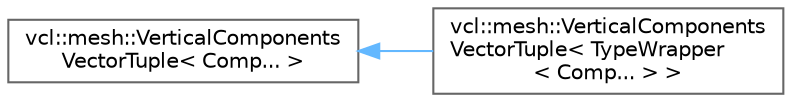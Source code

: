 digraph "Graphical Class Hierarchy"
{
 // LATEX_PDF_SIZE
  bgcolor="transparent";
  edge [fontname=Helvetica,fontsize=10,labelfontname=Helvetica,labelfontsize=10];
  node [fontname=Helvetica,fontsize=10,shape=box,height=0.2,width=0.4];
  rankdir="LR";
  Node0 [label="vcl::mesh::VerticalComponents\lVectorTuple\< Comp... \>",height=0.2,width=0.4,color="grey40", fillcolor="white", style="filled",URL="$classvcl_1_1mesh_1_1VerticalComponentsVectorTuple.html",tooltip=" "];
  Node0 -> Node1 [dir="back",color="steelblue1",style="solid"];
  Node1 [label="vcl::mesh::VerticalComponents\lVectorTuple\< TypeWrapper\l\< Comp... \> \>",height=0.2,width=0.4,color="grey40", fillcolor="white", style="filled",URL="$classvcl_1_1mesh_1_1VerticalComponentsVectorTuple_3_01TypeWrapper_3_01Comp_8_8_8_01_4_01_4.html",tooltip=" "];
}
